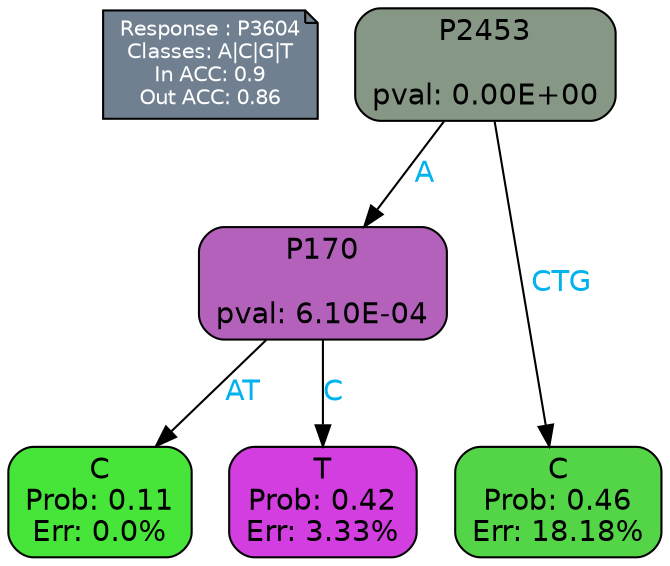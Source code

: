 digraph Tree {
node [shape=box, style="filled, rounded", color="black", fontname=helvetica] ;
graph [ranksep=equally, splines=polylines, bgcolor=transparent, dpi=600] ;
edge [fontname=helvetica] ;
LEGEND [label="Response : P3604
Classes: A|C|G|T
In ACC: 0.9
Out ACC: 0.86
",shape=note,align=left,style=filled,fillcolor="slategray",fontcolor="white",fontsize=10];1 [label="P2453

pval: 0.00E+00", fillcolor="#879786"] ;
2 [label="P170

pval: 6.10E-04", fillcolor="#b461bc"] ;
3 [label="C
Prob: 0.11
Err: 0.0%", fillcolor="#47e539"] ;
4 [label="T
Prob: 0.42
Err: 3.33%", fillcolor="#d23edf"] ;
5 [label="C
Prob: 0.46
Err: 18.18%", fillcolor="#54d548"] ;
1 -> 2 [label="A",fontcolor=deepskyblue2] ;
1 -> 5 [label="CTG",fontcolor=deepskyblue2] ;
2 -> 3 [label="AT",fontcolor=deepskyblue2] ;
2 -> 4 [label="C",fontcolor=deepskyblue2] ;
{rank = same; 3;4;5;}{rank = same; LEGEND;1;}}